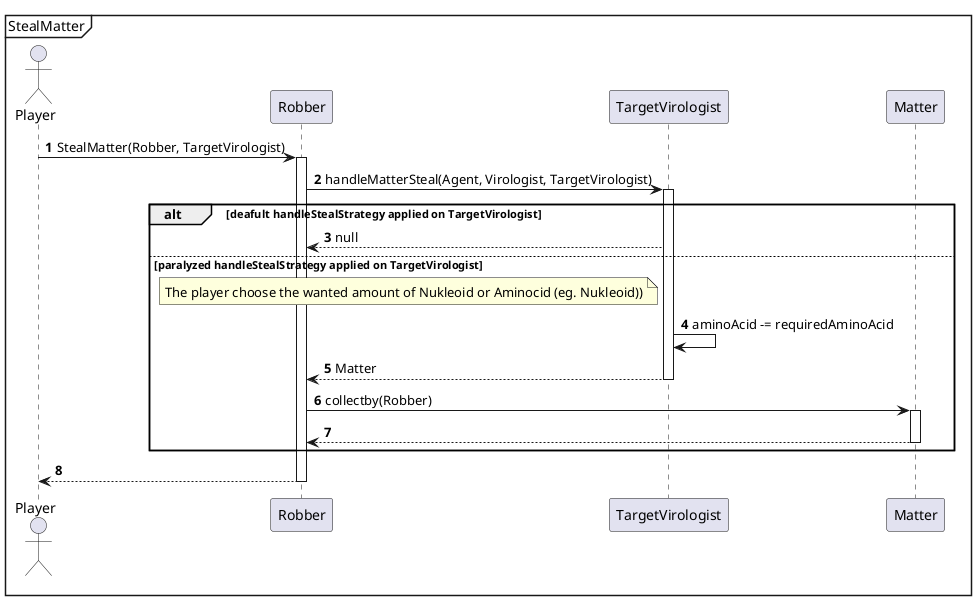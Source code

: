 @startuml
'https://plantuml.com/sequence-diagram
autonumber

mainframe StealMatter

actor Player

Player -> Robber++: StealMatter(Robber, TargetVirologist)
'Ide nem elég egy, ami csak collectable-re megy? -- Gencode játszik kicsit bele, mert az is collectable

Robber -> TargetVirologist++: handleMatterSteal(Agent, Virologist, TargetVirologist)



alt deafult handleStealStrategy applied on TargetVirologist
    TargetVirologist -->Robber: null
else paralyzed handleStealStrategy applied on TargetVirologist

        note left TargetVirologist
            The player choose the wanted amount of Nukleoid or Aminocid (eg. Nukleoid))
        end note

    TargetVirologist -> TargetVirologist: aminoAcid -= requiredAminoAcid


    TargetVirologist -->Robber--: Matter
    Robber->Matter++:collectby(Robber)
    Matter-->Robber--:
end

Robber --> Player --
@enduml